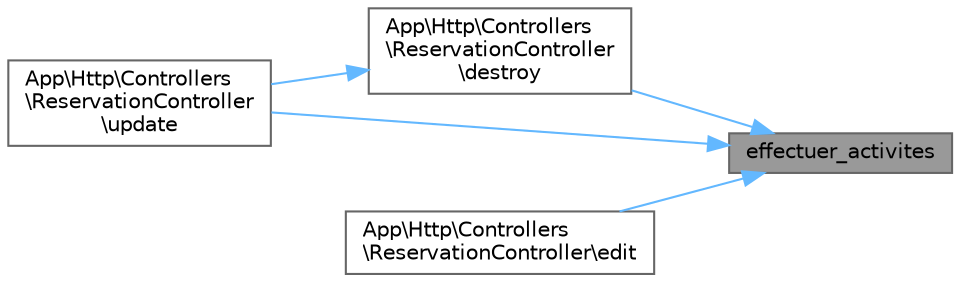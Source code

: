 digraph "effectuer_activites"
{
 // LATEX_PDF_SIZE
  bgcolor="transparent";
  edge [fontname=Helvetica,fontsize=10,labelfontname=Helvetica,labelfontsize=10];
  node [fontname=Helvetica,fontsize=10,shape=box,height=0.2,width=0.4];
  rankdir="RL";
  Node1 [id="Node000001",label="effectuer_activites",height=0.2,width=0.4,color="gray40", fillcolor="grey60", style="filled", fontcolor="black",tooltip=" "];
  Node1 -> Node2 [id="edge1_Node000001_Node000002",dir="back",color="steelblue1",style="solid",tooltip=" "];
  Node2 [id="Node000002",label="App\\Http\\Controllers\l\\ReservationController\l\\destroy",height=0.2,width=0.4,color="grey40", fillcolor="white", style="filled",URL="$classApp_1_1Http_1_1Controllers_1_1ReservationController.html#a8ea3618343da075d85087219c4d1bda2",tooltip=" "];
  Node2 -> Node3 [id="edge2_Node000002_Node000003",dir="back",color="steelblue1",style="solid",tooltip=" "];
  Node3 [id="Node000003",label="App\\Http\\Controllers\l\\ReservationController\l\\update",height=0.2,width=0.4,color="grey40", fillcolor="white", style="filled",URL="$classApp_1_1Http_1_1Controllers_1_1ReservationController.html#ac6ad0e103c9e9dcbc89b06ab42bcb959",tooltip=" "];
  Node1 -> Node4 [id="edge3_Node000001_Node000004",dir="back",color="steelblue1",style="solid",tooltip=" "];
  Node4 [id="Node000004",label="App\\Http\\Controllers\l\\ReservationController\\edit",height=0.2,width=0.4,color="grey40", fillcolor="white", style="filled",URL="$classApp_1_1Http_1_1Controllers_1_1ReservationController.html#ac4f002bb64c7fcb6d434deebd5938a25",tooltip=" "];
  Node1 -> Node3 [id="edge4_Node000001_Node000003",dir="back",color="steelblue1",style="solid",tooltip=" "];
}
